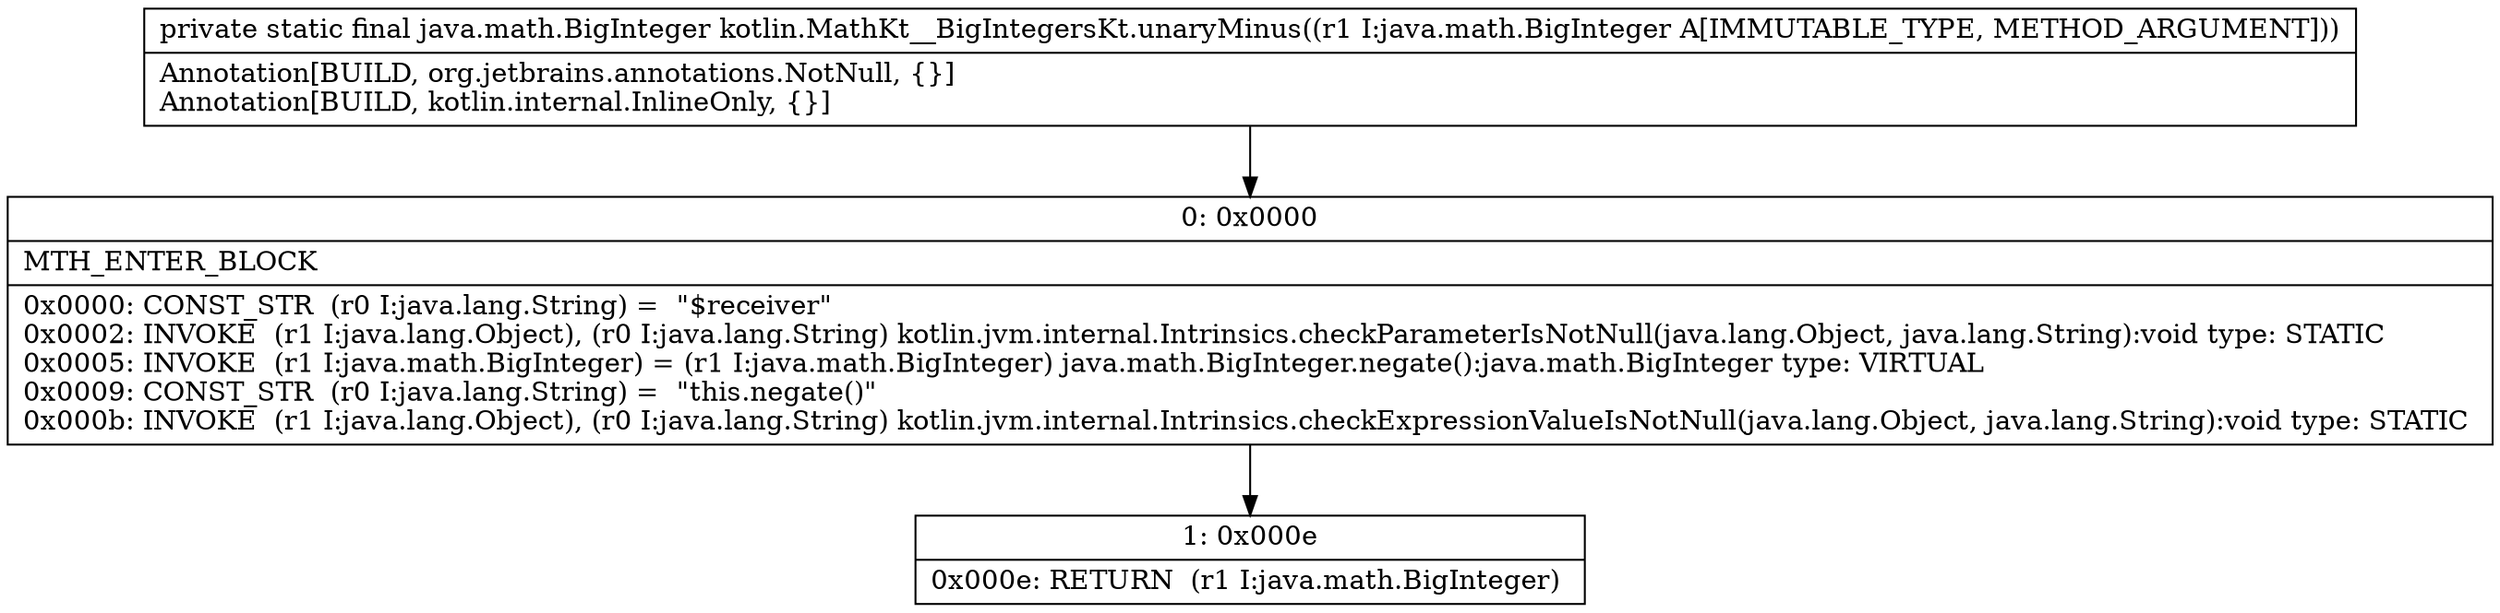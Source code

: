 digraph "CFG forkotlin.MathKt__BigIntegersKt.unaryMinus(Ljava\/math\/BigInteger;)Ljava\/math\/BigInteger;" {
Node_0 [shape=record,label="{0\:\ 0x0000|MTH_ENTER_BLOCK\l|0x0000: CONST_STR  (r0 I:java.lang.String) =  \"$receiver\" \l0x0002: INVOKE  (r1 I:java.lang.Object), (r0 I:java.lang.String) kotlin.jvm.internal.Intrinsics.checkParameterIsNotNull(java.lang.Object, java.lang.String):void type: STATIC \l0x0005: INVOKE  (r1 I:java.math.BigInteger) = (r1 I:java.math.BigInteger) java.math.BigInteger.negate():java.math.BigInteger type: VIRTUAL \l0x0009: CONST_STR  (r0 I:java.lang.String) =  \"this.negate()\" \l0x000b: INVOKE  (r1 I:java.lang.Object), (r0 I:java.lang.String) kotlin.jvm.internal.Intrinsics.checkExpressionValueIsNotNull(java.lang.Object, java.lang.String):void type: STATIC \l}"];
Node_1 [shape=record,label="{1\:\ 0x000e|0x000e: RETURN  (r1 I:java.math.BigInteger) \l}"];
MethodNode[shape=record,label="{private static final java.math.BigInteger kotlin.MathKt__BigIntegersKt.unaryMinus((r1 I:java.math.BigInteger A[IMMUTABLE_TYPE, METHOD_ARGUMENT]))  | Annotation[BUILD, org.jetbrains.annotations.NotNull, \{\}]\lAnnotation[BUILD, kotlin.internal.InlineOnly, \{\}]\l}"];
MethodNode -> Node_0;
Node_0 -> Node_1;
}

